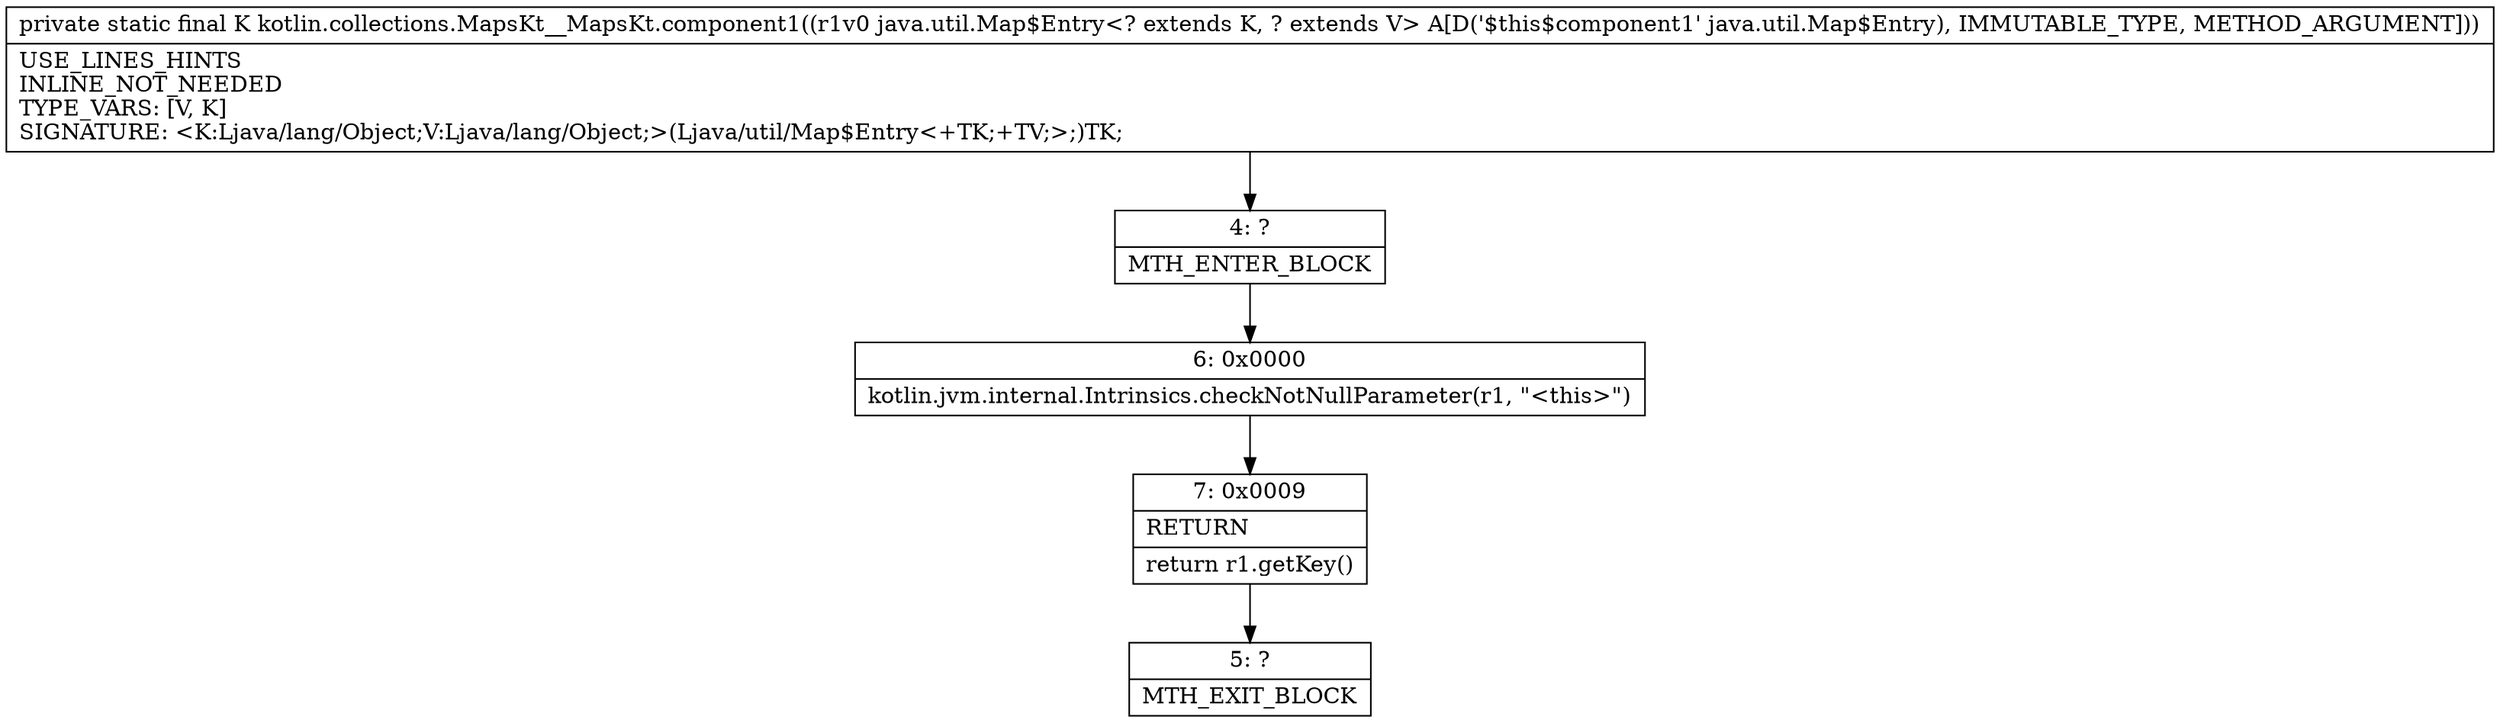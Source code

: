 digraph "CFG forkotlin.collections.MapsKt__MapsKt.component1(Ljava\/util\/Map$Entry;)Ljava\/lang\/Object;" {
Node_4 [shape=record,label="{4\:\ ?|MTH_ENTER_BLOCK\l}"];
Node_6 [shape=record,label="{6\:\ 0x0000|kotlin.jvm.internal.Intrinsics.checkNotNullParameter(r1, \"\<this\>\")\l}"];
Node_7 [shape=record,label="{7\:\ 0x0009|RETURN\l|return r1.getKey()\l}"];
Node_5 [shape=record,label="{5\:\ ?|MTH_EXIT_BLOCK\l}"];
MethodNode[shape=record,label="{private static final K kotlin.collections.MapsKt__MapsKt.component1((r1v0 java.util.Map$Entry\<? extends K, ? extends V\> A[D('$this$component1' java.util.Map$Entry), IMMUTABLE_TYPE, METHOD_ARGUMENT]))  | USE_LINES_HINTS\lINLINE_NOT_NEEDED\lTYPE_VARS: [V, K]\lSIGNATURE: \<K:Ljava\/lang\/Object;V:Ljava\/lang\/Object;\>(Ljava\/util\/Map$Entry\<+TK;+TV;\>;)TK;\l}"];
MethodNode -> Node_4;Node_4 -> Node_6;
Node_6 -> Node_7;
Node_7 -> Node_5;
}

